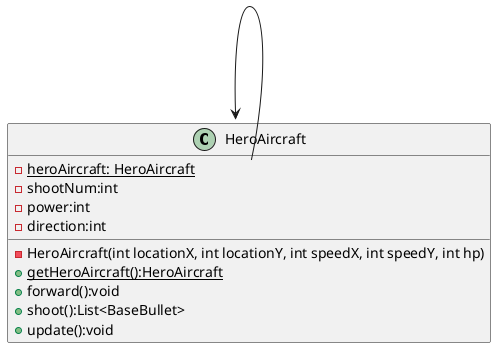 @startuml
'https://plantuml.com/class-diagram

class HeroAircraft {
    - {static} heroAircraft: HeroAircraft
    - shootNum:int
    - power:int
    - direction:int
    - HeroAircraft(int locationX, int locationY, int speedX, int speedY, int hp)
    + {static} getHeroAircraft():HeroAircraft
    + forward():void
    + shoot():List<BaseBullet>
    + update():void
}


HeroAircraft::heroAircraft --> HeroAircraft

@enduml